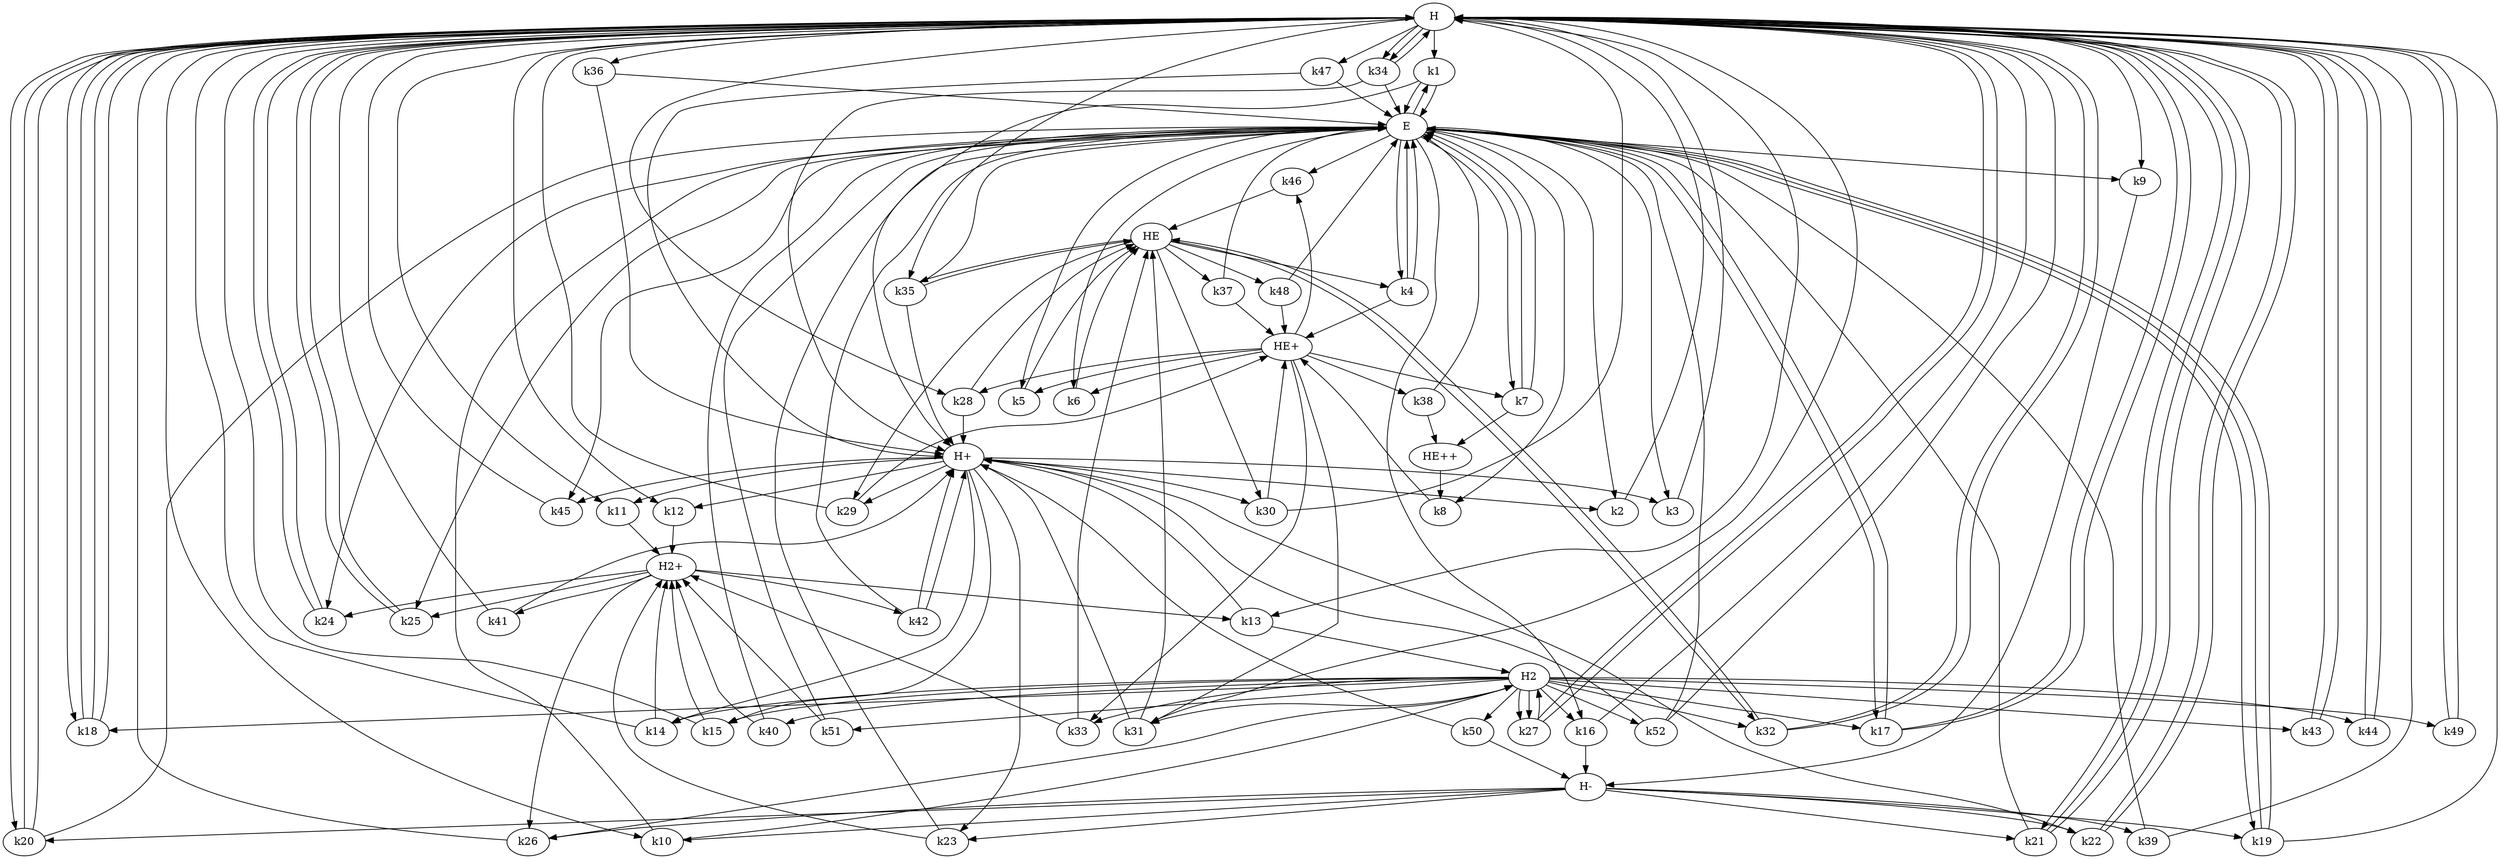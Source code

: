 digraph{
"H" -> k1
"E" -> k1
k1 -> "H+";
k1 -> "E";
k1 -> "E";
"H+" -> k2
"E" -> k2
k2 -> "H";
"H+" -> k3
"E" -> k3
k3 -> "H";
"HE" -> k4
"E" -> k4
k4 -> "HE+";
k4 -> "E";
k4 -> "E";
"HE+" -> k5
"E" -> k5
k5 -> "HE";
"HE+" -> k6
"E" -> k6
k6 -> "HE";
"HE+" -> k7
"E" -> k7
k7 -> "HE++";
k7 -> "E";
k7 -> "E";
"HE++" -> k8
"E" -> k8
k8 -> "HE+";
"H" -> k9
"E" -> k9
k9 -> "H-";
"H-" -> k10
"H" -> k10
k10 -> "H2";
k10 -> "E";
"H" -> k11
"H+" -> k11
k11 -> "H2+";
"H" -> k12
"H+" -> k12
k12 -> "H2+";
"H2+" -> k13
"H" -> k13
k13 -> "H2";
k13 -> "H+";
"H2" -> k14
"H+" -> k14
k14 -> "H2+";
k14 -> "H";
"H2" -> k15
"H+" -> k15
k15 -> "H2+";
k15 -> "H";
"H2" -> k16
"E" -> k16
k16 -> "H";
k16 -> "H-";
"H2" -> k17
"E" -> k17
k17 -> "H";
k17 -> "H";
k17 -> "E";
"H2" -> k18
"H" -> k18
k18 -> "H";
k18 -> "H";
k18 -> "H";
"H-" -> k19
"E" -> k19
k19 -> "H";
k19 -> "E";
k19 -> "E";
"H-" -> k20
"H" -> k20
k20 -> "H";
k20 -> "H";
k20 -> "E";
"H-" -> k21
"H" -> k21
k21 -> "H";
k21 -> "H";
k21 -> "E";
"H-" -> k22
"H+" -> k22
k22 -> "H";
k22 -> "H";
"H-" -> k23
"H+" -> k23
k23 -> "H2+";
k23 -> "E";
"H2+" -> k24
"E" -> k24
k24 -> "H";
k24 -> "H";
"H2+" -> k25
"E" -> k25
k25 -> "H";
k25 -> "H";
"H2+" -> k26
"H-" -> k26
k26 -> "H";
k26 -> "H2";
"H2" -> k27
"H2" -> k27
k27 -> "H";
k27 -> "H";
k27 -> "H2";
"HE+" -> k28
"H" -> k28
k28 -> "HE";
k28 -> "H+";
"HE" -> k29
"H+" -> k29
k29 -> "HE+";
k29 -> "H";
"HE" -> k30
"H+" -> k30
k30 -> "HE+";
k30 -> "H";
"H2" -> k31
"HE+" -> k31
k31 -> "HE";
k31 -> "H";
k31 -> "H+";
"H2" -> k32
"HE" -> k32
k32 -> "H";
k32 -> "H";
k32 -> "HE";
"H2" -> k33
"HE+" -> k33
k33 -> "H2+";
k33 -> "HE";
"H" -> k34
"H" -> k34
k34 -> "H";
k34 -> "H+";
k34 -> "E";
"H" -> k35
"HE" -> k35
k35 -> "HE";
k35 -> "H+";
k35 -> "E";
"H" -> k36
k36 -> "H+";
k36 -> "E";
"HE" -> k37
k37 -> "HE+";
k37 -> "E";
"HE+" -> k38
k38 -> "HE++";
k38 -> "E";
"H-" -> k39
k39 -> "H";
k39 -> "E";
"H2" -> k40
k40 -> "H2+";
k40 -> "E";
"H2+" -> k41
k41 -> "H+";
k41 -> "H";
"H2+" -> k42
k42 -> "H+";
k42 -> "H+";
k42 -> "E";
"H2" -> k43
k43 -> "H";
k43 -> "H";
"H2" -> k44
k44 -> "H";
k44 -> "H";
"H+" -> k45
"E" -> k45
k45 -> "H";
"HE+" -> k46
"E" -> k46
k46 -> "HE";
"H" -> k47
k47 -> "H+";
k47 -> "E";
"HE" -> k48
k48 -> "HE+";
k48 -> "E";
"H2" -> k49
k49 -> "H";
k49 -> "H";
"H2" -> k50
k50 -> "H+";
k50 -> "H-";
"H2" -> k51
k51 -> "H2+";
k51 -> "E";
"H2" -> k52
k52 -> "H";
k52 -> "H+";
k52 -> "E";
}
